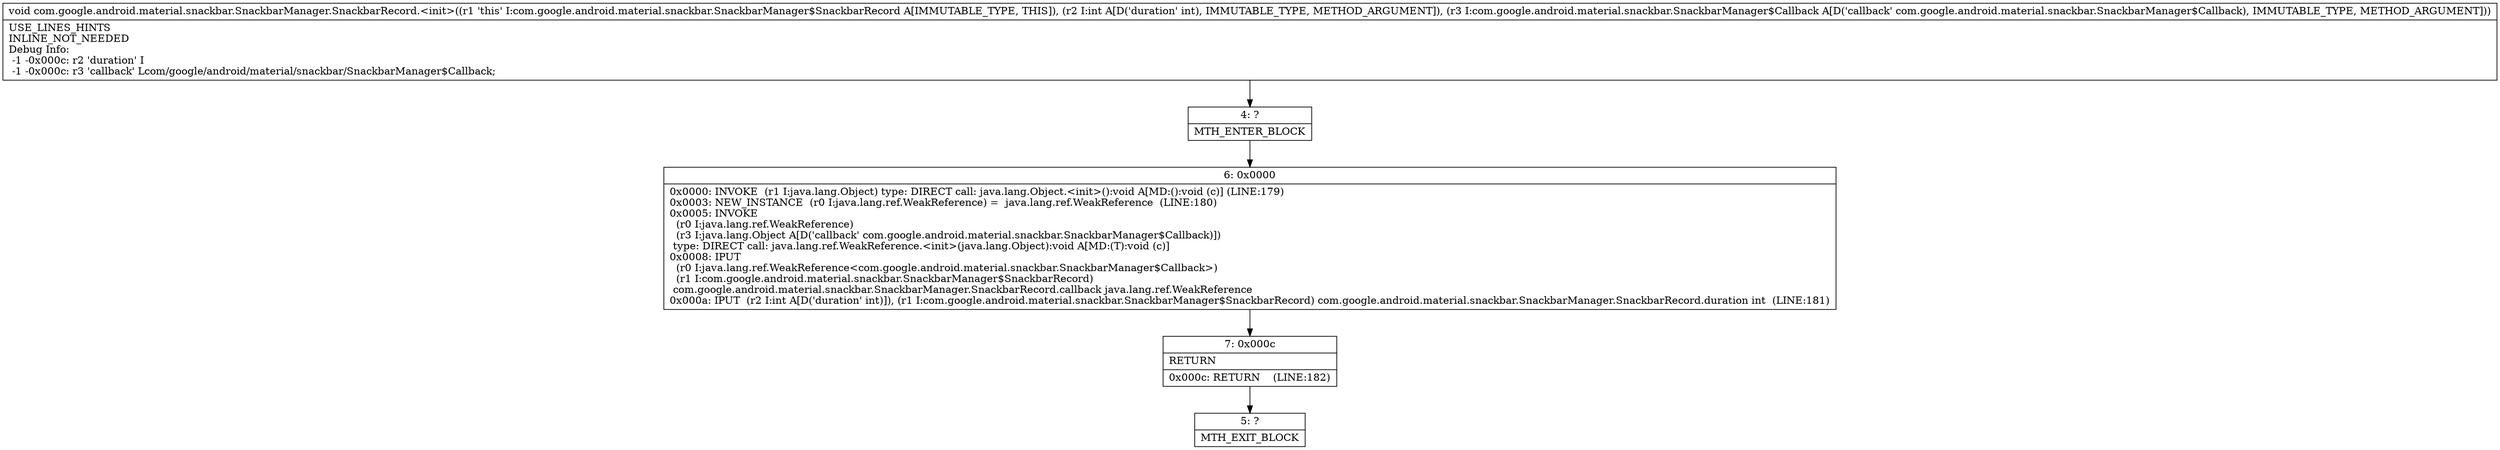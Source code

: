 digraph "CFG forcom.google.android.material.snackbar.SnackbarManager.SnackbarRecord.\<init\>(ILcom\/google\/android\/material\/snackbar\/SnackbarManager$Callback;)V" {
Node_4 [shape=record,label="{4\:\ ?|MTH_ENTER_BLOCK\l}"];
Node_6 [shape=record,label="{6\:\ 0x0000|0x0000: INVOKE  (r1 I:java.lang.Object) type: DIRECT call: java.lang.Object.\<init\>():void A[MD:():void (c)] (LINE:179)\l0x0003: NEW_INSTANCE  (r0 I:java.lang.ref.WeakReference) =  java.lang.ref.WeakReference  (LINE:180)\l0x0005: INVOKE  \l  (r0 I:java.lang.ref.WeakReference)\l  (r3 I:java.lang.Object A[D('callback' com.google.android.material.snackbar.SnackbarManager$Callback)])\l type: DIRECT call: java.lang.ref.WeakReference.\<init\>(java.lang.Object):void A[MD:(T):void (c)]\l0x0008: IPUT  \l  (r0 I:java.lang.ref.WeakReference\<com.google.android.material.snackbar.SnackbarManager$Callback\>)\l  (r1 I:com.google.android.material.snackbar.SnackbarManager$SnackbarRecord)\l com.google.android.material.snackbar.SnackbarManager.SnackbarRecord.callback java.lang.ref.WeakReference \l0x000a: IPUT  (r2 I:int A[D('duration' int)]), (r1 I:com.google.android.material.snackbar.SnackbarManager$SnackbarRecord) com.google.android.material.snackbar.SnackbarManager.SnackbarRecord.duration int  (LINE:181)\l}"];
Node_7 [shape=record,label="{7\:\ 0x000c|RETURN\l|0x000c: RETURN    (LINE:182)\l}"];
Node_5 [shape=record,label="{5\:\ ?|MTH_EXIT_BLOCK\l}"];
MethodNode[shape=record,label="{void com.google.android.material.snackbar.SnackbarManager.SnackbarRecord.\<init\>((r1 'this' I:com.google.android.material.snackbar.SnackbarManager$SnackbarRecord A[IMMUTABLE_TYPE, THIS]), (r2 I:int A[D('duration' int), IMMUTABLE_TYPE, METHOD_ARGUMENT]), (r3 I:com.google.android.material.snackbar.SnackbarManager$Callback A[D('callback' com.google.android.material.snackbar.SnackbarManager$Callback), IMMUTABLE_TYPE, METHOD_ARGUMENT]))  | USE_LINES_HINTS\lINLINE_NOT_NEEDED\lDebug Info:\l  \-1 \-0x000c: r2 'duration' I\l  \-1 \-0x000c: r3 'callback' Lcom\/google\/android\/material\/snackbar\/SnackbarManager$Callback;\l}"];
MethodNode -> Node_4;Node_4 -> Node_6;
Node_6 -> Node_7;
Node_7 -> Node_5;
}

